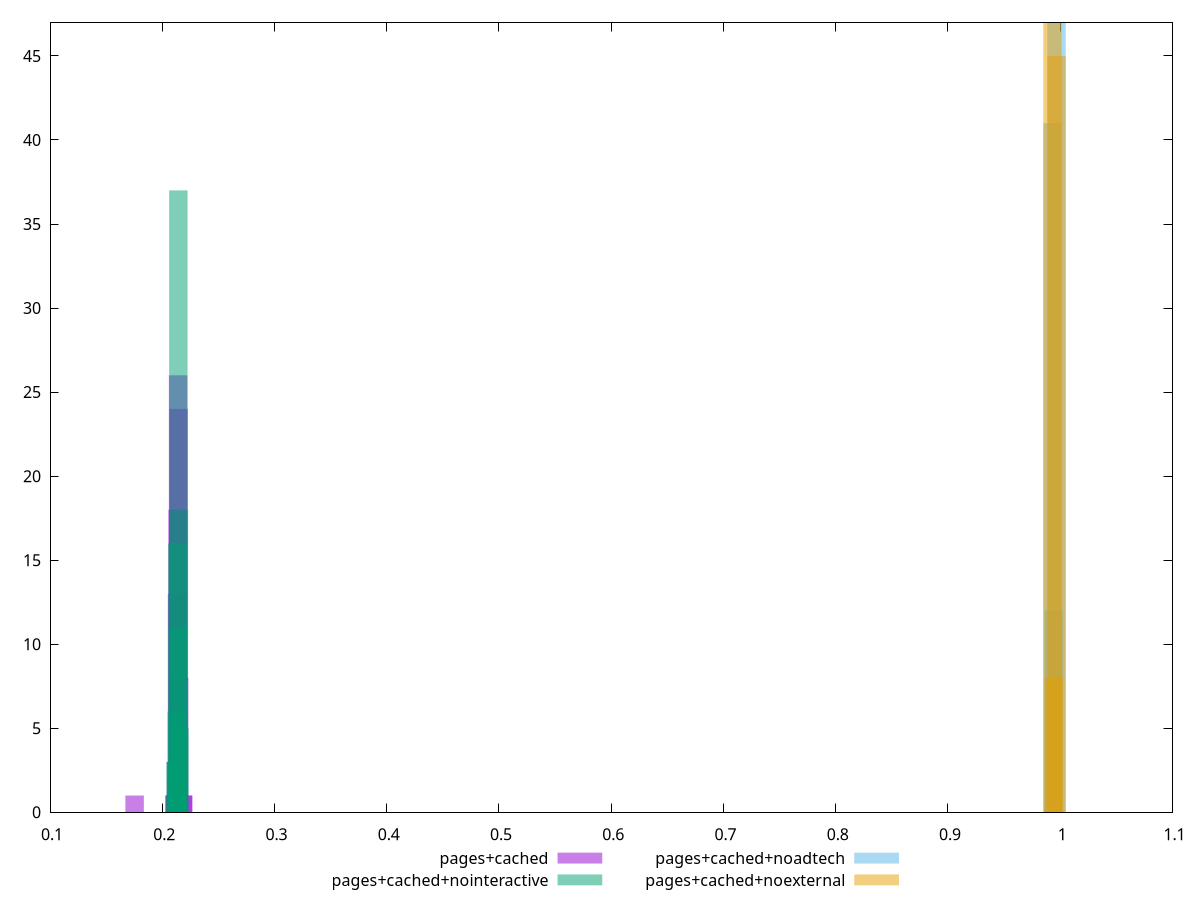 $_pagesCached <<EOF
0.1753872147328591 1
0.21830110769940975 1
0.2122371880410928 3
0.21503592019108522 8
0.2141030094744211 26
0.21456946483275316 24
0.213636554116089 18
0.21317009875775694 13
0.21083782196609657 1
0.2187675630577418 1
0.21177073268276073 1
0.21270364339942488 2
0.21130427732442866 1
EOF
$_pagesCachedNointeractive <<EOF
0.21385835781403306 11
0.21336897942086594 16
0.21434773620720018 37
0.21532649299353443 5
0.2148371146003673 18
0.21287960102769882 6
0.2123902226345317 3
0.21190084424136457 3
0.21141146584819745 1
EOF
$_pagesCachedNoadtech <<EOF
0.9966645870825112 47
0.9931344881908376 41
0.9943111878213954 12
EOF
$_pagesCachedNoexternal <<EOF
0.9931131549665352 47
0.994314017306277 8
0.9967157419857609 45
EOF
set key outside below
set terminal pngcairo
set output "report_00005_2020-11-02T22-26-11.212Z/interactive/interactive_pages+cached_pages+cached+nointeractive_pages+cached+noadtech_pages+cached+noexternal+hist.png"
set boxwidth 0.016426570545058035
set style fill transparent solid 0.5 noborder
set yrange [0:47]
plot $_pagesCached title "pages+cached" with boxes ,$_pagesCachedNointeractive title "pages+cached+nointeractive" with boxes ,$_pagesCachedNoadtech title "pages+cached+noadtech" with boxes ,$_pagesCachedNoexternal title "pages+cached+noexternal" with boxes ,